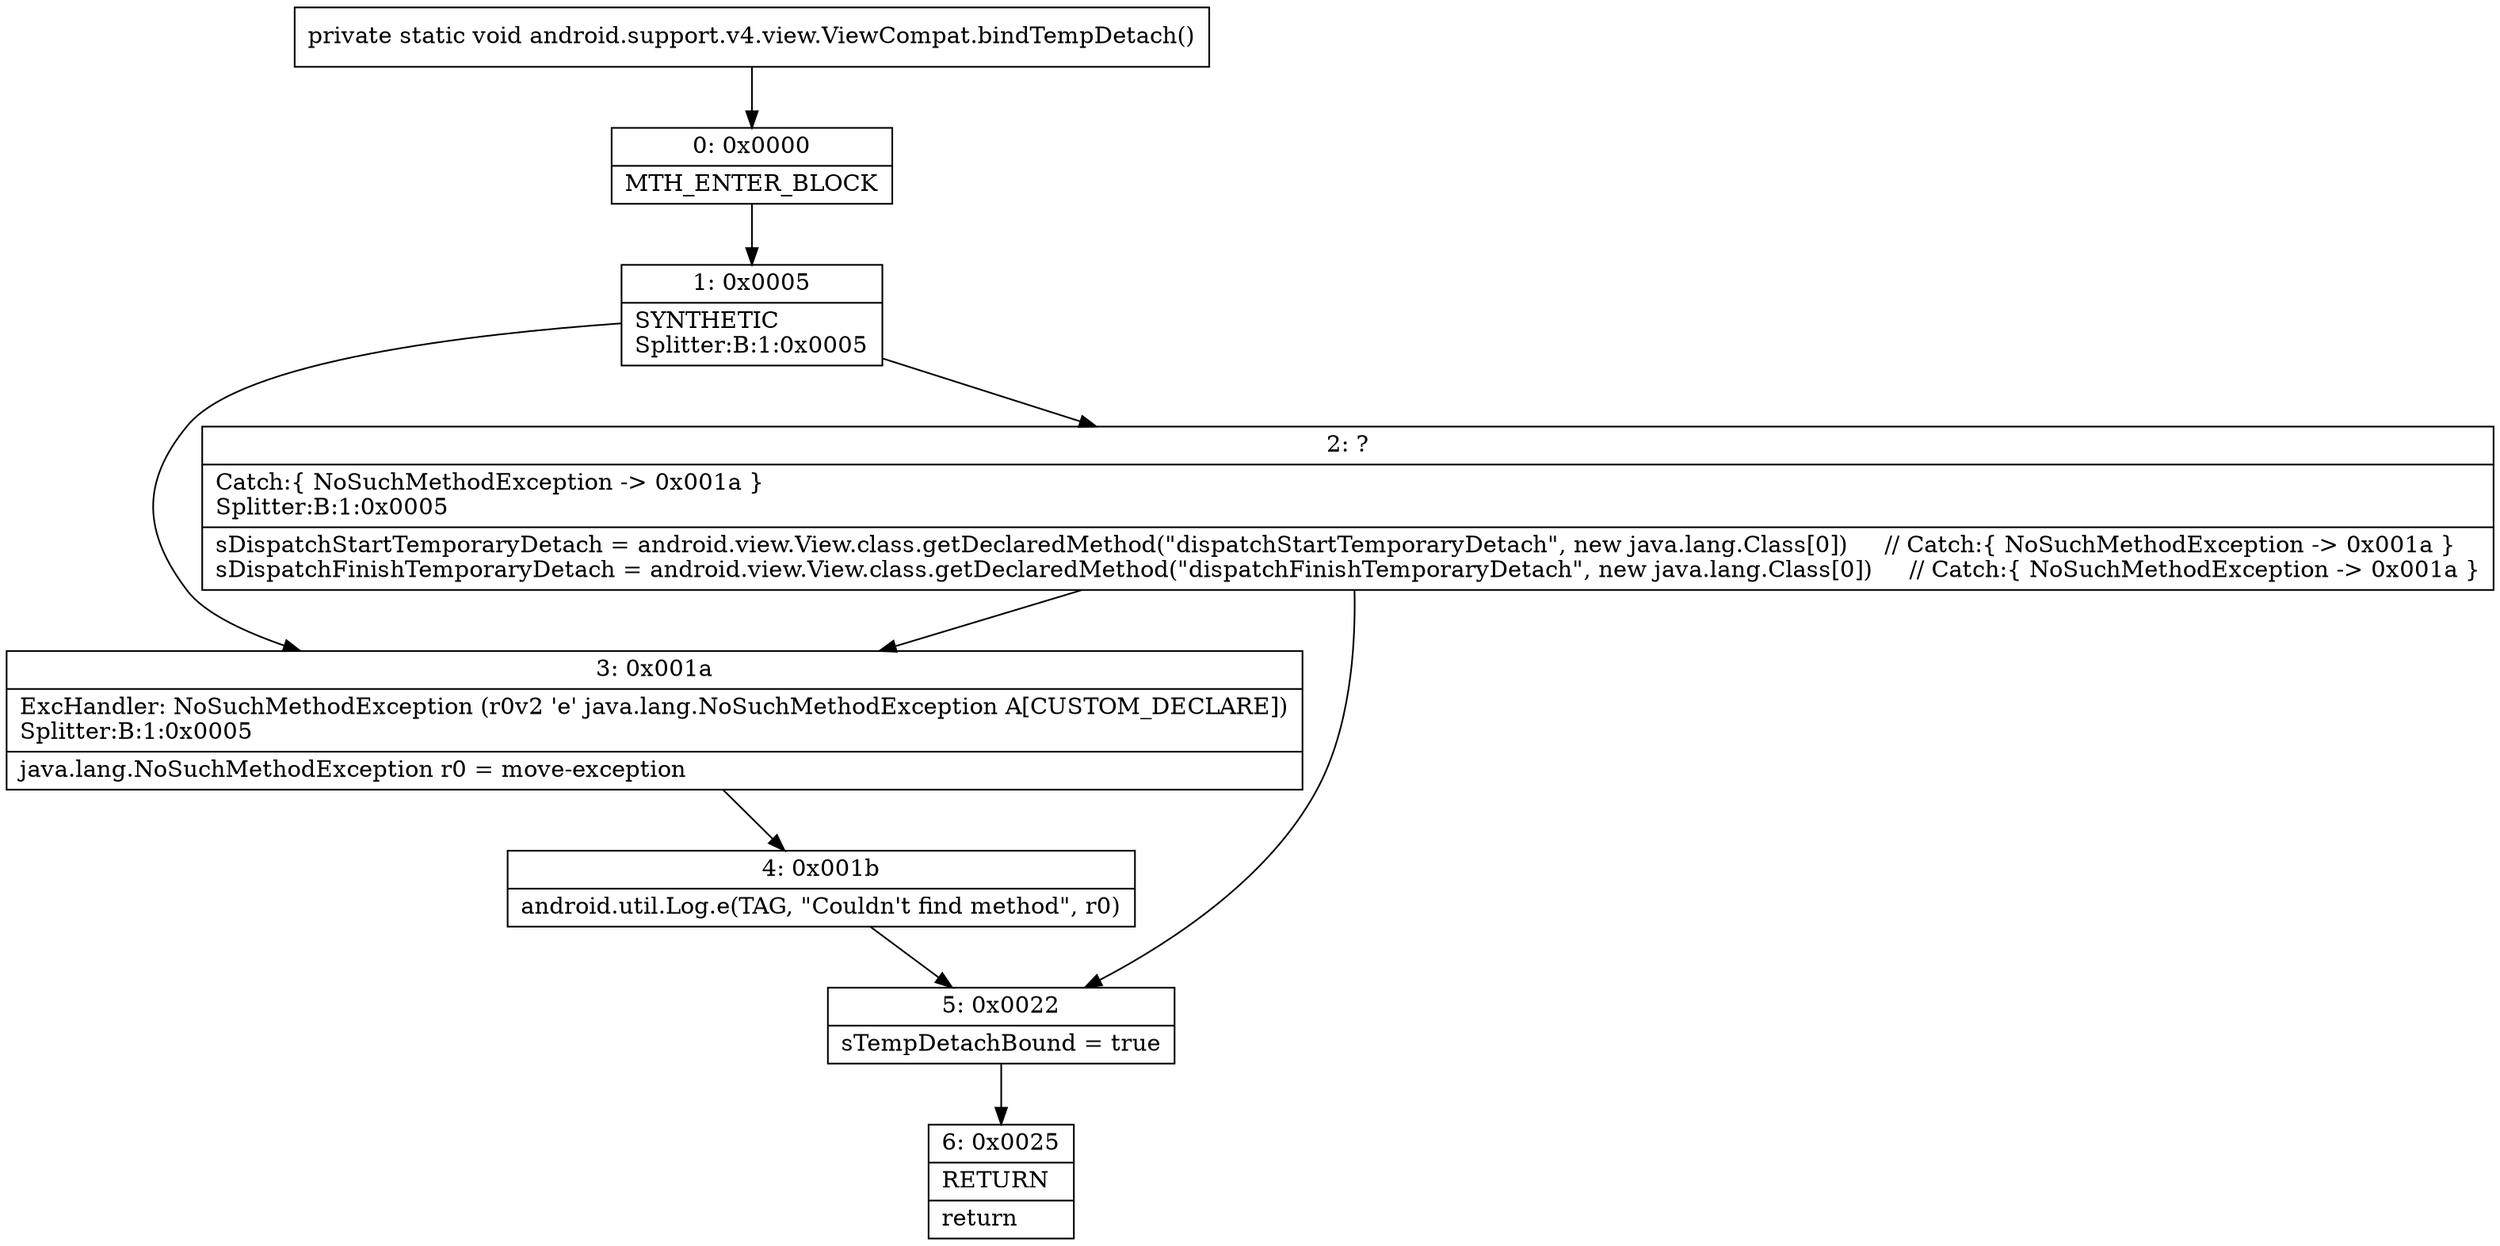 digraph "CFG forandroid.support.v4.view.ViewCompat.bindTempDetach()V" {
Node_0 [shape=record,label="{0\:\ 0x0000|MTH_ENTER_BLOCK\l}"];
Node_1 [shape=record,label="{1\:\ 0x0005|SYNTHETIC\lSplitter:B:1:0x0005\l}"];
Node_2 [shape=record,label="{2\:\ ?|Catch:\{ NoSuchMethodException \-\> 0x001a \}\lSplitter:B:1:0x0005\l|sDispatchStartTemporaryDetach = android.view.View.class.getDeclaredMethod(\"dispatchStartTemporaryDetach\", new java.lang.Class[0])     \/\/ Catch:\{ NoSuchMethodException \-\> 0x001a \}\lsDispatchFinishTemporaryDetach = android.view.View.class.getDeclaredMethod(\"dispatchFinishTemporaryDetach\", new java.lang.Class[0])     \/\/ Catch:\{ NoSuchMethodException \-\> 0x001a \}\l}"];
Node_3 [shape=record,label="{3\:\ 0x001a|ExcHandler: NoSuchMethodException (r0v2 'e' java.lang.NoSuchMethodException A[CUSTOM_DECLARE])\lSplitter:B:1:0x0005\l|java.lang.NoSuchMethodException r0 = move\-exception\l}"];
Node_4 [shape=record,label="{4\:\ 0x001b|android.util.Log.e(TAG, \"Couldn't find method\", r0)\l}"];
Node_5 [shape=record,label="{5\:\ 0x0022|sTempDetachBound = true\l}"];
Node_6 [shape=record,label="{6\:\ 0x0025|RETURN\l|return\l}"];
MethodNode[shape=record,label="{private static void android.support.v4.view.ViewCompat.bindTempDetach() }"];
MethodNode -> Node_0;
Node_0 -> Node_1;
Node_1 -> Node_2;
Node_1 -> Node_3;
Node_2 -> Node_3;
Node_2 -> Node_5;
Node_3 -> Node_4;
Node_4 -> Node_5;
Node_5 -> Node_6;
}

